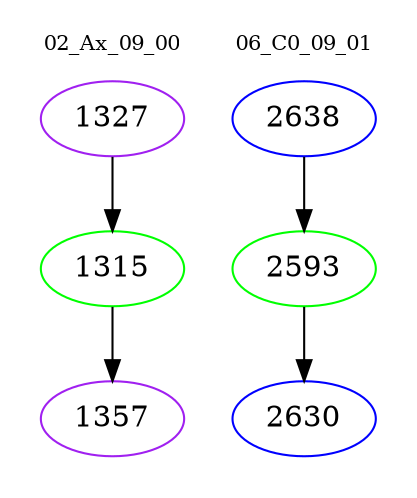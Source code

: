 digraph{
subgraph cluster_0 {
color = white
label = "02_Ax_09_00";
fontsize=10;
T0_1327 [label="1327", color="purple"]
T0_1327 -> T0_1315 [color="black"]
T0_1315 [label="1315", color="green"]
T0_1315 -> T0_1357 [color="black"]
T0_1357 [label="1357", color="purple"]
}
subgraph cluster_1 {
color = white
label = "06_C0_09_01";
fontsize=10;
T1_2638 [label="2638", color="blue"]
T1_2638 -> T1_2593 [color="black"]
T1_2593 [label="2593", color="green"]
T1_2593 -> T1_2630 [color="black"]
T1_2630 [label="2630", color="blue"]
}
}
